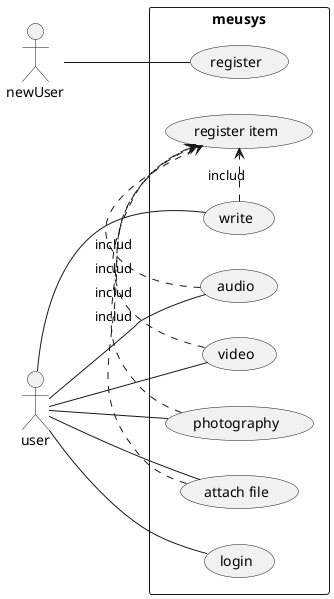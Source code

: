 @startuml teste

scale 1
left to right direction
skinparam PackageStyle rect
actor newUser
actor user
rectangle meusys {
  newUser -- (register)
  user -- (login)
  user -- (write)
  user -- (audio)
  user -- (video)
  user -- (photography)
  user -- (attach file)
 (write) .> (register item): includ
 (audio) .> (register item): includ
 (video) .> (register item): includ
 (photography) .> (register item): includ
 (attach file) .> (register item): includ
}
@enduml